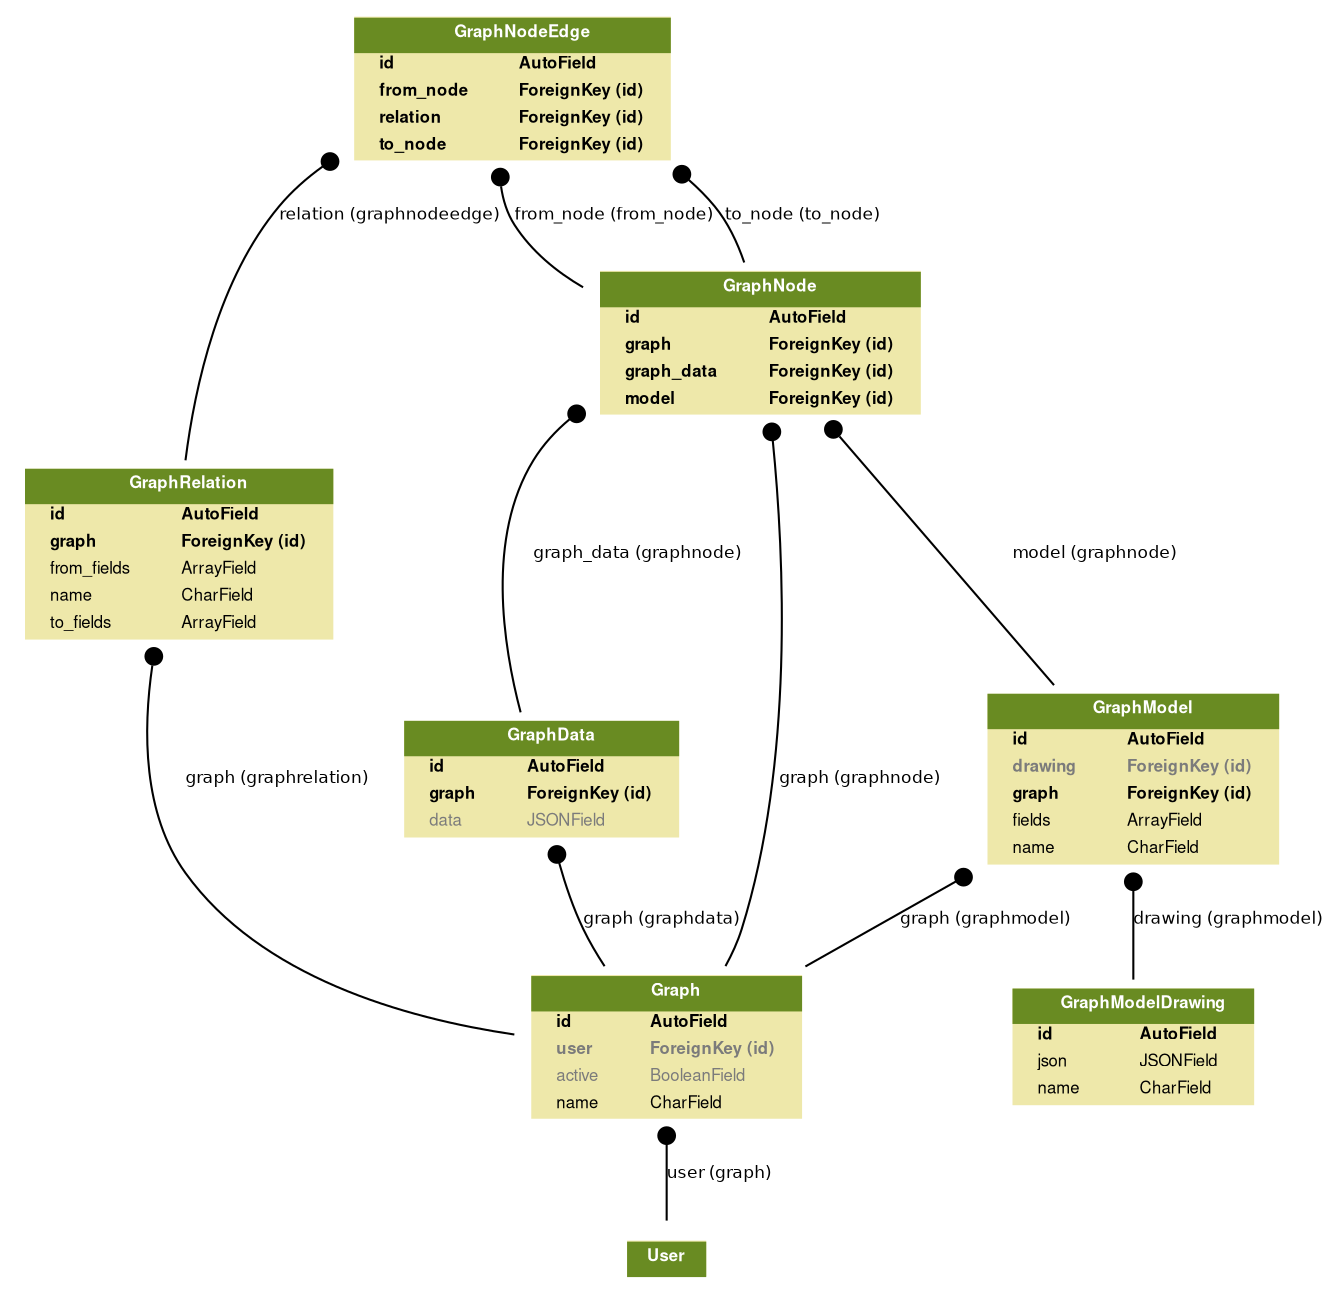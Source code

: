 digraph model_graph {
	graph [bb="0,0,575.82,588",
		fontname=Helvetica,
		fontsize=8,
		splines=true
	];
	node [fontname=Helvetica,
		fontsize=8,
		label="\N",
		shape=plaintext
	];
	edge [fontname=Helvetica,
		fontsize=8
	];
	apps_data_graph_models_GraphRelation_GraphRelation	 [height=1.1667,
		label=<
    <TABLE BGCOLOR="palegoldenrod" BORDER="0" CELLBORDER="0" CELLSPACING="0">
    <TR><TD COLSPAN="2" CELLPADDING="4" ALIGN="CENTER" BGCOLOR="olivedrab4">
    <FONT FACE="Helvetica Bold" COLOR="white">
    GraphRelation
    </FONT></TD></TR>
  
    <TR><TD ALIGN="LEFT" BORDER="0">
    <FONT FACE="Helvetica Bold">id</FONT>
    </TD><TD ALIGN="LEFT">
    <FONT FACE="Helvetica Bold">AutoField</FONT>
    </TD></TR>
  
    <TR><TD ALIGN="LEFT" BORDER="0">
    <FONT FACE="Helvetica Bold">graph</FONT>
    </TD><TD ALIGN="LEFT">
    <FONT FACE="Helvetica Bold">ForeignKey (id)</FONT>
    </TD></TR>
  
    <TR><TD ALIGN="LEFT" BORDER="0">
    <FONT FACE="Helvetica ">from_fields</FONT>
    </TD><TD ALIGN="LEFT">
    <FONT FACE="Helvetica ">ArrayField</FONT>
    </TD></TR>
  
    <TR><TD ALIGN="LEFT" BORDER="0">
    <FONT FACE="Helvetica ">name</FONT>
    </TD><TD ALIGN="LEFT">
    <FONT FACE="Helvetica ">CharField</FONT>
    </TD></TR>
  
    <TR><TD ALIGN="LEFT" BORDER="0">
    <FONT FACE="Helvetica ">to_fields</FONT>
    </TD><TD ALIGN="LEFT">
    <FONT FACE="Helvetica ">ArrayField</FONT>
    </TD></TR>
  
    </TABLE>
    >,
		pos="78,340",
		width=2.1667];
	apps_data_graph_models_model_graph_Graph	 [height=1,
		label=<
    <TABLE BGCOLOR="palegoldenrod" BORDER="0" CELLBORDER="0" CELLSPACING="0">
    <TR><TD COLSPAN="2" CELLPADDING="4" ALIGN="CENTER" BGCOLOR="olivedrab4">
    <FONT FACE="Helvetica Bold" COLOR="white">
    Graph
    </FONT></TD></TR>
  
    <TR><TD ALIGN="LEFT" BORDER="0">
    <FONT FACE="Helvetica Bold">id</FONT>
    </TD><TD ALIGN="LEFT">
    <FONT FACE="Helvetica Bold">AutoField</FONT>
    </TD></TR>
  
    <TR><TD ALIGN="LEFT" BORDER="0">
    <FONT COLOR="#7B7B7B" FACE="Helvetica Bold">user</FONT>
    </TD><TD ALIGN="LEFT">
    <FONT COLOR="#7B7B7B" FACE="Helvetica Bold">ForeignKey (id)</FONT>
    </TD></TR>
  
    <TR><TD ALIGN="LEFT" BORDER="0">
    <FONT COLOR="#7B7B7B" FACE="Helvetica ">active</FONT>
    </TD><TD ALIGN="LEFT">
    <FONT COLOR="#7B7B7B" FACE="Helvetica ">BooleanField</FONT>
    </TD></TR>
  
    <TR><TD ALIGN="LEFT" BORDER="0">
    <FONT FACE="Helvetica ">name</FONT>
    </TD><TD ALIGN="LEFT">
    <FONT FACE="Helvetica ">CharField</FONT>
    </TD></TR>
  
    </TABLE>
    >,
		pos="294,116",
		width=1.9167];
	apps_data_graph_models_GraphRelation_GraphRelation -> apps_data_graph_models_model_graph_Graph	 [arrowhead=none,
		arrowtail=dot,
		dir=both,
		label="graph (graphrelation)",
		lp="118.36,238",
		pos="s,66.899,297.68 65.573,289.48 61.255,259.68 61.453,222.71 80.289,196 97.585,171.48 169.26,147.96 224.89,132.85"];
	django_contrib_auth_models_User	 [height=0.5,
		label=<
  <TABLE BGCOLOR="palegoldenrod" BORDER="0" CELLBORDER="0" CELLSPACING="0">
  <TR><TD COLSPAN="2" CELLPADDING="4" ALIGN="CENTER" BGCOLOR="olivedrab4">
  <FONT FACE="Helvetica Bold" COLOR="white">User</FONT>
  </TD></TR>
  </TABLE>
  >,
		pos="294,18",
		width=0.75];
	apps_data_graph_models_model_graph_Graph -> django_contrib_auth_models_User	 [arrowhead=none,
		arrowtail=dot,
		dir=both,
		label="user (graph)",
		lp="315.79,58",
		pos="s,294,79.787 294,71.664 294,59.161 294,46.249 294,36.225"];
	apps_data_graph_models_model_graph_GraphModel	 [height=1.1667,
		label=<
    <TABLE BGCOLOR="palegoldenrod" BORDER="0" CELLBORDER="0" CELLSPACING="0">
    <TR><TD COLSPAN="2" CELLPADDING="4" ALIGN="CENTER" BGCOLOR="olivedrab4">
    <FONT FACE="Helvetica Bold" COLOR="white">
    GraphModel
    </FONT></TD></TR>
  
    <TR><TD ALIGN="LEFT" BORDER="0">
    <FONT FACE="Helvetica Bold">id</FONT>
    </TD><TD ALIGN="LEFT">
    <FONT FACE="Helvetica Bold">AutoField</FONT>
    </TD></TR>
  
    <TR><TD ALIGN="LEFT" BORDER="0">
    <FONT COLOR="#7B7B7B" FACE="Helvetica Bold">drawing</FONT>
    </TD><TD ALIGN="LEFT">
    <FONT COLOR="#7B7B7B" FACE="Helvetica Bold">ForeignKey (id)</FONT>
    </TD></TR>
  
    <TR><TD ALIGN="LEFT" BORDER="0">
    <FONT FACE="Helvetica Bold">graph</FONT>
    </TD><TD ALIGN="LEFT">
    <FONT FACE="Helvetica Bold">ForeignKey (id)</FONT>
    </TD></TR>
  
    <TR><TD ALIGN="LEFT" BORDER="0">
    <FONT FACE="Helvetica ">fields</FONT>
    </TD><TD ALIGN="LEFT">
    <FONT FACE="Helvetica ">ArrayField</FONT>
    </TD></TR>
  
    <TR><TD ALIGN="LEFT" BORDER="0">
    <FONT FACE="Helvetica ">name</FONT>
    </TD><TD ALIGN="LEFT">
    <FONT FACE="Helvetica ">CharField</FONT>
    </TD></TR>
  
    </TABLE>
    >,
		pos="498,238",
		width=2.0556];
	apps_data_graph_models_model_graph_GraphModel -> apps_data_graph_models_model_graph_Graph	 [arrowhead=none,
		arrowtail=dot,
		dir=both,
		label="graph (graphmodel)",
		lp="431.13,174",
		pos="s,427.51,195.84 420.46,191.63 398.55,178.52 375.04,164.47 354.31,152.07"];
	apps_data_graph_models_model_graph_GraphModelDrawing	 [height=0.83333,
		label=<
    <TABLE BGCOLOR="palegoldenrod" BORDER="0" CELLBORDER="0" CELLSPACING="0">
    <TR><TD COLSPAN="2" CELLPADDING="4" ALIGN="CENTER" BGCOLOR="olivedrab4">
    <FONT FACE="Helvetica Bold" COLOR="white">
    GraphModelDrawing
    </FONT></TD></TR>
  
    <TR><TD ALIGN="LEFT" BORDER="0">
    <FONT FACE="Helvetica Bold">id</FONT>
    </TD><TD ALIGN="LEFT">
    <FONT FACE="Helvetica Bold">AutoField</FONT>
    </TD></TR>
  
    <TR><TD ALIGN="LEFT" BORDER="0">
    <FONT FACE="Helvetica ">json</FONT>
    </TD><TD ALIGN="LEFT">
    <FONT FACE="Helvetica ">JSONField</FONT>
    </TD></TR>
  
    <TR><TD ALIGN="LEFT" BORDER="0">
    <FONT FACE="Helvetica ">name</FONT>
    </TD><TD ALIGN="LEFT">
    <FONT FACE="Helvetica ">CharField</FONT>
    </TD></TR>
  
    </TABLE>
    >,
		pos="498,116",
		width=1.7778];
	apps_data_graph_models_model_graph_GraphModel -> apps_data_graph_models_model_graph_GraphModelDrawing	 [arrowhead=none,
		arrowtail=dot,
		dir=both,
		label="drawing (graphmodel)",
		lp="536.91,174",
		pos="s,498,195.67 498,187.54 498,173.55 498,158.79 498,146.34"];
	apps_data_graph_models_model_graph_data_GraphData	 [height=0.83333,
		label=<
    <TABLE BGCOLOR="palegoldenrod" BORDER="0" CELLBORDER="0" CELLSPACING="0">
    <TR><TD COLSPAN="2" CELLPADDING="4" ALIGN="CENTER" BGCOLOR="olivedrab4">
    <FONT FACE="Helvetica Bold" COLOR="white">
    GraphData
    </FONT></TD></TR>
  
    <TR><TD ALIGN="LEFT" BORDER="0">
    <FONT FACE="Helvetica Bold">id</FONT>
    </TD><TD ALIGN="LEFT">
    <FONT FACE="Helvetica Bold">AutoField</FONT>
    </TD></TR>
  
    <TR><TD ALIGN="LEFT" BORDER="0">
    <FONT FACE="Helvetica Bold">graph</FONT>
    </TD><TD ALIGN="LEFT">
    <FONT FACE="Helvetica Bold">ForeignKey (id)</FONT>
    </TD></TR>
  
    <TR><TD ALIGN="LEFT" BORDER="0">
    <FONT COLOR="#7B7B7B" FACE="Helvetica ">data</FONT>
    </TD><TD ALIGN="LEFT">
    <FONT COLOR="#7B7B7B" FACE="Helvetica ">JSONField</FONT>
    </TD></TR>
  
    </TABLE>
    >,
		pos="234,238",
		width=1.9444];
	apps_data_graph_models_model_graph_data_GraphData -> apps_data_graph_models_model_graph_Graph	 [arrowhead=none,
		arrowtail=dot,
		dir=both,
		label="graph (graphdata)",
		lp="293.02,174",
		pos="s,245.33,207.79 248.35,200.32 252.46,190.33 257.14,179.65 261.96,170 264.88,164.15 268.19,158.07 271.55,152.2"];
	apps_data_graph_models_model_graph_data_GraphNode	 [height=1,
		label=<
    <TABLE BGCOLOR="palegoldenrod" BORDER="0" CELLBORDER="0" CELLSPACING="0">
    <TR><TD COLSPAN="2" CELLPADDING="4" ALIGN="CENTER" BGCOLOR="olivedrab4">
    <FONT FACE="Helvetica Bold" COLOR="white">
    GraphNode
    </FONT></TD></TR>
  
    <TR><TD ALIGN="LEFT" BORDER="0">
    <FONT FACE="Helvetica Bold">id</FONT>
    </TD><TD ALIGN="LEFT">
    <FONT FACE="Helvetica Bold">AutoField</FONT>
    </TD></TR>
  
    <TR><TD ALIGN="LEFT" BORDER="0">
    <FONT FACE="Helvetica Bold">graph</FONT>
    </TD><TD ALIGN="LEFT">
    <FONT FACE="Helvetica Bold">ForeignKey (id)</FONT>
    </TD></TR>
  
    <TR><TD ALIGN="LEFT" BORDER="0">
    <FONT FACE="Helvetica Bold">graph_data</FONT>
    </TD><TD ALIGN="LEFT">
    <FONT FACE="Helvetica Bold">ForeignKey (id)</FONT>
    </TD></TR>
  
    <TR><TD ALIGN="LEFT" BORDER="0">
    <FONT FACE="Helvetica Bold">model</FONT>
    </TD><TD ALIGN="LEFT">
    <FONT FACE="Helvetica Bold">ForeignKey (id)</FONT>
    </TD></TR>
  
    </TABLE>
    >,
		pos="334,436",
		width=2.2222];
	apps_data_graph_models_model_graph_data_GraphNode -> apps_data_graph_models_model_graph_Graph	 [arrowhead=none,
		arrowtail=dot,
		dir=both,
		label="graph (graphnode)",
		lp="375.13,238",
		pos="s,338.52,399.84 339.32,391.56 344.24,337.88 347.88,245.39 326,170 324.24,163.93 321.63,157.84 318.65,152.05"];
	apps_data_graph_models_model_graph_data_GraphNode -> apps_data_graph_models_model_graph_GraphModel	 [arrowhead=none,
		arrowtail=dot,
		dir=both,
		label="model (graphnode)",
		lp="477.8,340",
		pos="s,364.08,399.68 369.47,393.18 397.16,359.75 435.42,313.55 462.99,280.27"];
	apps_data_graph_models_model_graph_data_GraphNode -> apps_data_graph_models_model_graph_data_GraphData	 [arrowhead=none,
		arrowtail=dot,
		dir=both,
		label="graph_data (graphnode)",
		lp="282.14,340",
		pos="s,254.68,399.71 248.94,394.09 245.46,390.36 242.34,386.34 239.71,382 218.76,347.45 221.97,299.18 227.19,268.26"];
	apps_data_graph_models_model_graph_data_GraphNodeEdge	 [height=1,
		label=<
    <TABLE BGCOLOR="palegoldenrod" BORDER="0" CELLBORDER="0" CELLSPACING="0">
    <TR><TD COLSPAN="2" CELLPADDING="4" ALIGN="CENTER" BGCOLOR="olivedrab4">
    <FONT FACE="Helvetica Bold" COLOR="white">
    GraphNodeEdge
    </FONT></TD></TR>
  
    <TR><TD ALIGN="LEFT" BORDER="0">
    <FONT FACE="Helvetica Bold">id</FONT>
    </TD><TD ALIGN="LEFT">
    <FONT FACE="Helvetica Bold">AutoField</FONT>
    </TD></TR>
  
    <TR><TD ALIGN="LEFT" BORDER="0">
    <FONT FACE="Helvetica Bold">from_node</FONT>
    </TD><TD ALIGN="LEFT">
    <FONT FACE="Helvetica Bold">ForeignKey (id)</FONT>
    </TD></TR>
  
    <TR><TD ALIGN="LEFT" BORDER="0">
    <FONT FACE="Helvetica Bold">relation</FONT>
    </TD><TD ALIGN="LEFT">
    <FONT FACE="Helvetica Bold">ForeignKey (id)</FONT>
    </TD></TR>
  
    <TR><TD ALIGN="LEFT" BORDER="0">
    <FONT FACE="Helvetica Bold">to_node</FONT>
    </TD><TD ALIGN="LEFT">
    <FONT FACE="Helvetica Bold">ForeignKey (id)</FONT>
    </TD></TR>
  
    </TABLE>
    >,
		pos="227,552",
		width=2.2083];
	apps_data_graph_models_model_graph_data_GraphNodeEdge -> apps_data_graph_models_GraphRelation_GraphRelation	 [arrowhead=none,
		arrowtail=dot,
		dir=both,
		label="relation (graphnodeedge)",
		lp="176.92,494",
		pos="s,150.16,515.92 143.75,510.73 139.18,506.79 134.92,502.55 131.16,498 103.67,464.77 90.172,416.7 83.691,382.32"];
	apps_data_graph_models_model_graph_data_GraphNodeEdge -> apps_data_graph_models_model_graph_data_GraphNode	 [arrowhead=none,
		arrowtail=dot,
		dir=both,
		label="from_node (from_node)",
		lp="269.02,494",
		pos="s,221.24,515.71 221.89,507.73 222.77,501.45 224.63,495.33 227.96,490 234.46,479.57 243.67,471.07 253.98,464.17"];
	apps_data_graph_models_model_graph_data_GraphNodeEdge -> apps_data_graph_models_model_graph_data_GraphNode	 [arrowhead=none,
		arrowtail=dot,
		dir=both,
		label="to_node (to_node)",
		lp="349.69,494",
		pos="s,293.8,515.98 299.94,510.73 304.32,506.76 308.4,502.51 312,498 317.98,490.5 322.4,481.24 325.65,472.19"];
}
